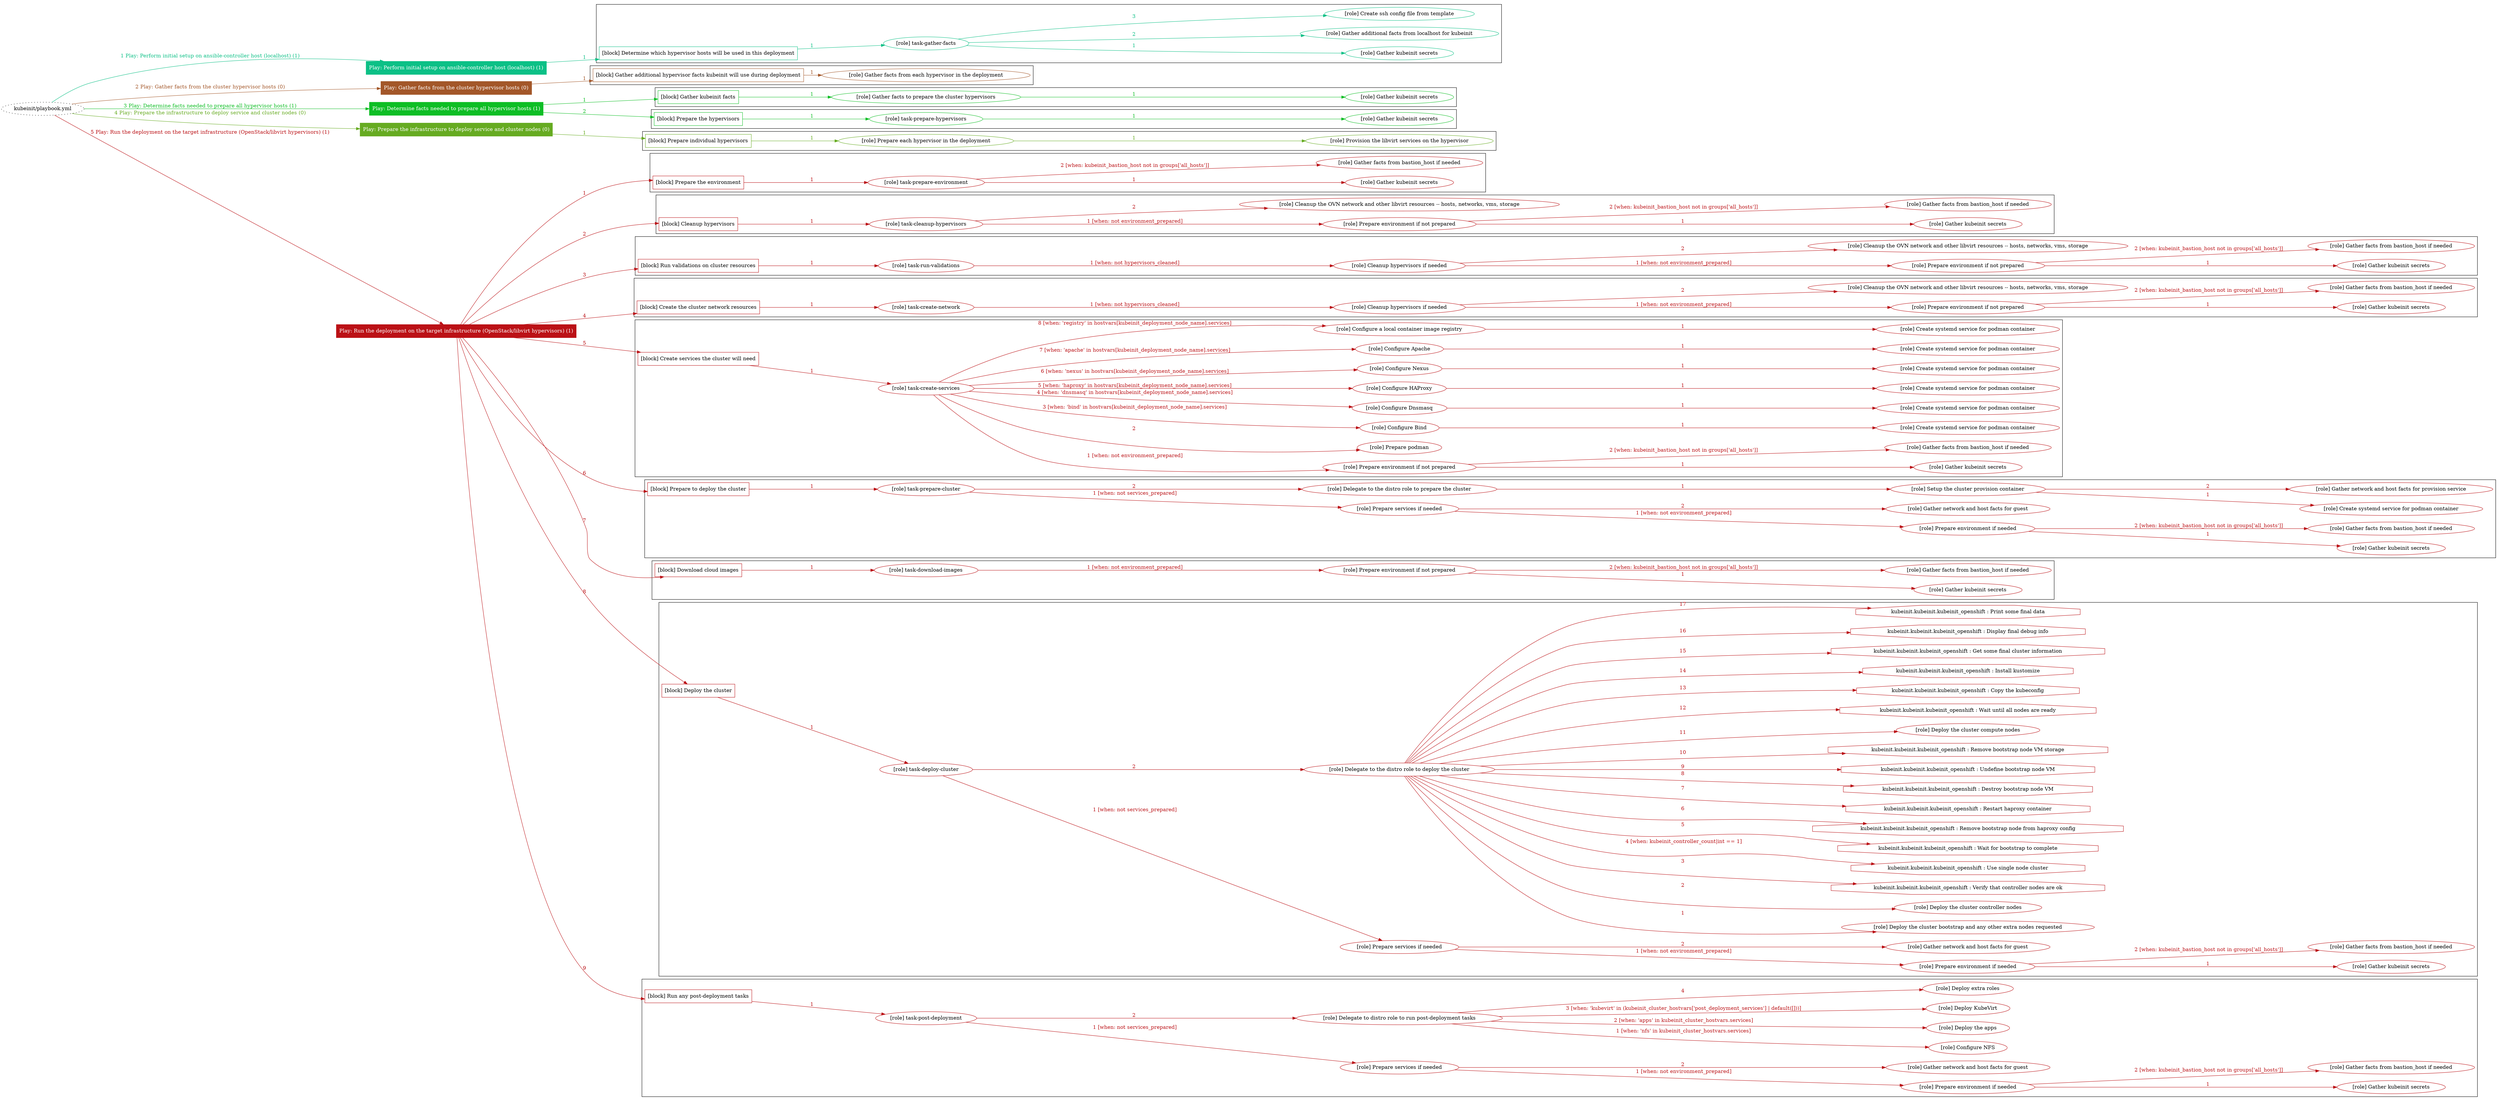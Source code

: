 digraph {
	graph [concentrate=true ordering=in rankdir=LR ratio=fill]
	edge [esep=5 sep=10]
	"kubeinit/playbook.yml" [URL="/home/runner/work/kubeinit/kubeinit/kubeinit/playbook.yml" id=playbook_8e7ce881 style=dotted]
	"kubeinit/playbook.yml" -> play_097599a8 [label="1 Play: Perform initial setup on ansible-controller host (localhost) (1)" color="#0cc086" fontcolor="#0cc086" id=edge_play_097599a8 labeltooltip="1 Play: Perform initial setup on ansible-controller host (localhost) (1)" tooltip="1 Play: Perform initial setup on ansible-controller host (localhost) (1)"]
	subgraph "Play: Perform initial setup on ansible-controller host (localhost) (1)" {
		play_097599a8 [label="Play: Perform initial setup on ansible-controller host (localhost) (1)" URL="/home/runner/work/kubeinit/kubeinit/kubeinit/playbook.yml" color="#0cc086" fontcolor="#ffffff" id=play_097599a8 shape=box style=filled tooltip=localhost]
		play_097599a8 -> block_9a83f52f [label=1 color="#0cc086" fontcolor="#0cc086" id=edge_block_9a83f52f labeltooltip=1 tooltip=1]
		subgraph cluster_block_9a83f52f {
			block_9a83f52f [label="[block] Determine which hypervisor hosts will be used in this deployment" URL="/home/runner/work/kubeinit/kubeinit/kubeinit/playbook.yml" color="#0cc086" id=block_9a83f52f labeltooltip="Determine which hypervisor hosts will be used in this deployment" shape=box tooltip="Determine which hypervisor hosts will be used in this deployment"]
			block_9a83f52f -> role_4786baef [label="1 " color="#0cc086" fontcolor="#0cc086" id=edge_role_4786baef labeltooltip="1 " tooltip="1 "]
			subgraph "task-gather-facts" {
				role_4786baef [label="[role] task-gather-facts" URL="/home/runner/work/kubeinit/kubeinit/kubeinit/playbook.yml" color="#0cc086" id=role_4786baef tooltip="task-gather-facts"]
				role_4786baef -> role_033a6b67 [label="1 " color="#0cc086" fontcolor="#0cc086" id=edge_role_033a6b67 labeltooltip="1 " tooltip="1 "]
				subgraph "Gather kubeinit secrets" {
					role_033a6b67 [label="[role] Gather kubeinit secrets" URL="/home/runner/.ansible/collections/ansible_collections/kubeinit/kubeinit/roles/kubeinit_prepare/tasks/build_hypervisors_group.yml" color="#0cc086" id=role_033a6b67 tooltip="Gather kubeinit secrets"]
				}
				role_4786baef -> role_03accb1d [label="2 " color="#0cc086" fontcolor="#0cc086" id=edge_role_03accb1d labeltooltip="2 " tooltip="2 "]
				subgraph "Gather additional facts from localhost for kubeinit" {
					role_03accb1d [label="[role] Gather additional facts from localhost for kubeinit" URL="/home/runner/.ansible/collections/ansible_collections/kubeinit/kubeinit/roles/kubeinit_prepare/tasks/build_hypervisors_group.yml" color="#0cc086" id=role_03accb1d tooltip="Gather additional facts from localhost for kubeinit"]
				}
				role_4786baef -> role_f9efbec4 [label="3 " color="#0cc086" fontcolor="#0cc086" id=edge_role_f9efbec4 labeltooltip="3 " tooltip="3 "]
				subgraph "Create ssh config file from template" {
					role_f9efbec4 [label="[role] Create ssh config file from template" URL="/home/runner/.ansible/collections/ansible_collections/kubeinit/kubeinit/roles/kubeinit_prepare/tasks/build_hypervisors_group.yml" color="#0cc086" id=role_f9efbec4 tooltip="Create ssh config file from template"]
				}
			}
		}
	}
	"kubeinit/playbook.yml" -> play_3df16454 [label="2 Play: Gather facts from the cluster hypervisor hosts (0)" color="#a35729" fontcolor="#a35729" id=edge_play_3df16454 labeltooltip="2 Play: Gather facts from the cluster hypervisor hosts (0)" tooltip="2 Play: Gather facts from the cluster hypervisor hosts (0)"]
	subgraph "Play: Gather facts from the cluster hypervisor hosts (0)" {
		play_3df16454 [label="Play: Gather facts from the cluster hypervisor hosts (0)" URL="/home/runner/work/kubeinit/kubeinit/kubeinit/playbook.yml" color="#a35729" fontcolor="#ffffff" id=play_3df16454 shape=box style=filled tooltip="Play: Gather facts from the cluster hypervisor hosts (0)"]
		play_3df16454 -> block_8a1e8e9e [label=1 color="#a35729" fontcolor="#a35729" id=edge_block_8a1e8e9e labeltooltip=1 tooltip=1]
		subgraph cluster_block_8a1e8e9e {
			block_8a1e8e9e [label="[block] Gather additional hypervisor facts kubeinit will use during deployment" URL="/home/runner/work/kubeinit/kubeinit/kubeinit/playbook.yml" color="#a35729" id=block_8a1e8e9e labeltooltip="Gather additional hypervisor facts kubeinit will use during deployment" shape=box tooltip="Gather additional hypervisor facts kubeinit will use during deployment"]
			block_8a1e8e9e -> role_8a270503 [label="1 " color="#a35729" fontcolor="#a35729" id=edge_role_8a270503 labeltooltip="1 " tooltip="1 "]
			subgraph "Gather facts from each hypervisor in the deployment" {
				role_8a270503 [label="[role] Gather facts from each hypervisor in the deployment" URL="/home/runner/work/kubeinit/kubeinit/kubeinit/playbook.yml" color="#a35729" id=role_8a270503 tooltip="Gather facts from each hypervisor in the deployment"]
			}
		}
	}
	"kubeinit/playbook.yml" -> play_eaaa991e [label="3 Play: Determine facts needed to prepare all hypervisor hosts (1)" color="#0ebe25" fontcolor="#0ebe25" id=edge_play_eaaa991e labeltooltip="3 Play: Determine facts needed to prepare all hypervisor hosts (1)" tooltip="3 Play: Determine facts needed to prepare all hypervisor hosts (1)"]
	subgraph "Play: Determine facts needed to prepare all hypervisor hosts (1)" {
		play_eaaa991e [label="Play: Determine facts needed to prepare all hypervisor hosts (1)" URL="/home/runner/work/kubeinit/kubeinit/kubeinit/playbook.yml" color="#0ebe25" fontcolor="#ffffff" id=play_eaaa991e shape=box style=filled tooltip=localhost]
		play_eaaa991e -> block_a6808ee1 [label=1 color="#0ebe25" fontcolor="#0ebe25" id=edge_block_a6808ee1 labeltooltip=1 tooltip=1]
		subgraph cluster_block_a6808ee1 {
			block_a6808ee1 [label="[block] Gather kubeinit facts" URL="/home/runner/work/kubeinit/kubeinit/kubeinit/playbook.yml" color="#0ebe25" id=block_a6808ee1 labeltooltip="Gather kubeinit facts" shape=box tooltip="Gather kubeinit facts"]
			block_a6808ee1 -> role_43ee6879 [label="1 " color="#0ebe25" fontcolor="#0ebe25" id=edge_role_43ee6879 labeltooltip="1 " tooltip="1 "]
			subgraph "Gather facts to prepare the cluster hypervisors" {
				role_43ee6879 [label="[role] Gather facts to prepare the cluster hypervisors" URL="/home/runner/work/kubeinit/kubeinit/kubeinit/playbook.yml" color="#0ebe25" id=role_43ee6879 tooltip="Gather facts to prepare the cluster hypervisors"]
				role_43ee6879 -> role_002dd25b [label="1 " color="#0ebe25" fontcolor="#0ebe25" id=edge_role_002dd25b labeltooltip="1 " tooltip="1 "]
				subgraph "Gather kubeinit secrets" {
					role_002dd25b [label="[role] Gather kubeinit secrets" URL="/home/runner/.ansible/collections/ansible_collections/kubeinit/kubeinit/roles/kubeinit_prepare/tasks/gather_kubeinit_facts.yml" color="#0ebe25" id=role_002dd25b tooltip="Gather kubeinit secrets"]
				}
			}
		}
		play_eaaa991e -> block_e0bfdcf7 [label=2 color="#0ebe25" fontcolor="#0ebe25" id=edge_block_e0bfdcf7 labeltooltip=2 tooltip=2]
		subgraph cluster_block_e0bfdcf7 {
			block_e0bfdcf7 [label="[block] Prepare the hypervisors" URL="/home/runner/work/kubeinit/kubeinit/kubeinit/playbook.yml" color="#0ebe25" id=block_e0bfdcf7 labeltooltip="Prepare the hypervisors" shape=box tooltip="Prepare the hypervisors"]
			block_e0bfdcf7 -> role_cd25e5dd [label="1 " color="#0ebe25" fontcolor="#0ebe25" id=edge_role_cd25e5dd labeltooltip="1 " tooltip="1 "]
			subgraph "task-prepare-hypervisors" {
				role_cd25e5dd [label="[role] task-prepare-hypervisors" URL="/home/runner/work/kubeinit/kubeinit/kubeinit/playbook.yml" color="#0ebe25" id=role_cd25e5dd tooltip="task-prepare-hypervisors"]
				role_cd25e5dd -> role_a7811c5d [label="1 " color="#0ebe25" fontcolor="#0ebe25" id=edge_role_a7811c5d labeltooltip="1 " tooltip="1 "]
				subgraph "Gather kubeinit secrets" {
					role_a7811c5d [label="[role] Gather kubeinit secrets" URL="/home/runner/.ansible/collections/ansible_collections/kubeinit/kubeinit/roles/kubeinit_prepare/tasks/gather_kubeinit_facts.yml" color="#0ebe25" id=role_a7811c5d tooltip="Gather kubeinit secrets"]
				}
			}
		}
	}
	"kubeinit/playbook.yml" -> play_3ec6019d [label="4 Play: Prepare the infrastructure to deploy service and cluster nodes (0)" color="#66ab21" fontcolor="#66ab21" id=edge_play_3ec6019d labeltooltip="4 Play: Prepare the infrastructure to deploy service and cluster nodes (0)" tooltip="4 Play: Prepare the infrastructure to deploy service and cluster nodes (0)"]
	subgraph "Play: Prepare the infrastructure to deploy service and cluster nodes (0)" {
		play_3ec6019d [label="Play: Prepare the infrastructure to deploy service and cluster nodes (0)" URL="/home/runner/work/kubeinit/kubeinit/kubeinit/playbook.yml" color="#66ab21" fontcolor="#ffffff" id=play_3ec6019d shape=box style=filled tooltip="Play: Prepare the infrastructure to deploy service and cluster nodes (0)"]
		play_3ec6019d -> block_a61fd8a9 [label=1 color="#66ab21" fontcolor="#66ab21" id=edge_block_a61fd8a9 labeltooltip=1 tooltip=1]
		subgraph cluster_block_a61fd8a9 {
			block_a61fd8a9 [label="[block] Prepare individual hypervisors" URL="/home/runner/work/kubeinit/kubeinit/kubeinit/playbook.yml" color="#66ab21" id=block_a61fd8a9 labeltooltip="Prepare individual hypervisors" shape=box tooltip="Prepare individual hypervisors"]
			block_a61fd8a9 -> role_49249c2d [label="1 " color="#66ab21" fontcolor="#66ab21" id=edge_role_49249c2d labeltooltip="1 " tooltip="1 "]
			subgraph "Prepare each hypervisor in the deployment" {
				role_49249c2d [label="[role] Prepare each hypervisor in the deployment" URL="/home/runner/work/kubeinit/kubeinit/kubeinit/playbook.yml" color="#66ab21" id=role_49249c2d tooltip="Prepare each hypervisor in the deployment"]
				role_49249c2d -> role_0543c42a [label="1 " color="#66ab21" fontcolor="#66ab21" id=edge_role_0543c42a labeltooltip="1 " tooltip="1 "]
				subgraph "Provision the libvirt services on the hypervisor" {
					role_0543c42a [label="[role] Provision the libvirt services on the hypervisor" URL="/home/runner/.ansible/collections/ansible_collections/kubeinit/kubeinit/roles/kubeinit_prepare/tasks/prepare_hypervisor.yml" color="#66ab21" id=role_0543c42a tooltip="Provision the libvirt services on the hypervisor"]
				}
			}
		}
	}
	"kubeinit/playbook.yml" -> play_d354e94e [label="5 Play: Run the deployment on the target infrastructure (OpenStack/libvirt hypervisors) (1)" color="#bb1116" fontcolor="#bb1116" id=edge_play_d354e94e labeltooltip="5 Play: Run the deployment on the target infrastructure (OpenStack/libvirt hypervisors) (1)" tooltip="5 Play: Run the deployment on the target infrastructure (OpenStack/libvirt hypervisors) (1)"]
	subgraph "Play: Run the deployment on the target infrastructure (OpenStack/libvirt hypervisors) (1)" {
		play_d354e94e [label="Play: Run the deployment on the target infrastructure (OpenStack/libvirt hypervisors) (1)" URL="/home/runner/work/kubeinit/kubeinit/kubeinit/playbook.yml" color="#bb1116" fontcolor="#ffffff" id=play_d354e94e shape=box style=filled tooltip=localhost]
		play_d354e94e -> block_ad359555 [label=1 color="#bb1116" fontcolor="#bb1116" id=edge_block_ad359555 labeltooltip=1 tooltip=1]
		subgraph cluster_block_ad359555 {
			block_ad359555 [label="[block] Prepare the environment" URL="/home/runner/work/kubeinit/kubeinit/kubeinit/playbook.yml" color="#bb1116" id=block_ad359555 labeltooltip="Prepare the environment" shape=box tooltip="Prepare the environment"]
			block_ad359555 -> role_489fac1b [label="1 " color="#bb1116" fontcolor="#bb1116" id=edge_role_489fac1b labeltooltip="1 " tooltip="1 "]
			subgraph "task-prepare-environment" {
				role_489fac1b [label="[role] task-prepare-environment" URL="/home/runner/work/kubeinit/kubeinit/kubeinit/playbook.yml" color="#bb1116" id=role_489fac1b tooltip="task-prepare-environment"]
				role_489fac1b -> role_102e2d52 [label="1 " color="#bb1116" fontcolor="#bb1116" id=edge_role_102e2d52 labeltooltip="1 " tooltip="1 "]
				subgraph "Gather kubeinit secrets" {
					role_102e2d52 [label="[role] Gather kubeinit secrets" URL="/home/runner/.ansible/collections/ansible_collections/kubeinit/kubeinit/roles/kubeinit_prepare/tasks/gather_kubeinit_facts.yml" color="#bb1116" id=role_102e2d52 tooltip="Gather kubeinit secrets"]
				}
				role_489fac1b -> role_f4a0bbf0 [label="2 [when: kubeinit_bastion_host not in groups['all_hosts']]" color="#bb1116" fontcolor="#bb1116" id=edge_role_f4a0bbf0 labeltooltip="2 [when: kubeinit_bastion_host not in groups['all_hosts']]" tooltip="2 [when: kubeinit_bastion_host not in groups['all_hosts']]"]
				subgraph "Gather facts from bastion_host if needed" {
					role_f4a0bbf0 [label="[role] Gather facts from bastion_host if needed" URL="/home/runner/.ansible/collections/ansible_collections/kubeinit/kubeinit/roles/kubeinit_prepare/tasks/main.yml" color="#bb1116" id=role_f4a0bbf0 tooltip="Gather facts from bastion_host if needed"]
				}
			}
		}
		play_d354e94e -> block_90dec570 [label=2 color="#bb1116" fontcolor="#bb1116" id=edge_block_90dec570 labeltooltip=2 tooltip=2]
		subgraph cluster_block_90dec570 {
			block_90dec570 [label="[block] Cleanup hypervisors" URL="/home/runner/work/kubeinit/kubeinit/kubeinit/playbook.yml" color="#bb1116" id=block_90dec570 labeltooltip="Cleanup hypervisors" shape=box tooltip="Cleanup hypervisors"]
			block_90dec570 -> role_127ef10e [label="1 " color="#bb1116" fontcolor="#bb1116" id=edge_role_127ef10e labeltooltip="1 " tooltip="1 "]
			subgraph "task-cleanup-hypervisors" {
				role_127ef10e [label="[role] task-cleanup-hypervisors" URL="/home/runner/work/kubeinit/kubeinit/kubeinit/playbook.yml" color="#bb1116" id=role_127ef10e tooltip="task-cleanup-hypervisors"]
				role_127ef10e -> role_df62842e [label="1 [when: not environment_prepared]" color="#bb1116" fontcolor="#bb1116" id=edge_role_df62842e labeltooltip="1 [when: not environment_prepared]" tooltip="1 [when: not environment_prepared]"]
				subgraph "Prepare environment if not prepared" {
					role_df62842e [label="[role] Prepare environment if not prepared" URL="/home/runner/.ansible/collections/ansible_collections/kubeinit/kubeinit/roles/kubeinit_libvirt/tasks/cleanup_hypervisors.yml" color="#bb1116" id=role_df62842e tooltip="Prepare environment if not prepared"]
					role_df62842e -> role_23af3aaa [label="1 " color="#bb1116" fontcolor="#bb1116" id=edge_role_23af3aaa labeltooltip="1 " tooltip="1 "]
					subgraph "Gather kubeinit secrets" {
						role_23af3aaa [label="[role] Gather kubeinit secrets" URL="/home/runner/.ansible/collections/ansible_collections/kubeinit/kubeinit/roles/kubeinit_prepare/tasks/gather_kubeinit_facts.yml" color="#bb1116" id=role_23af3aaa tooltip="Gather kubeinit secrets"]
					}
					role_df62842e -> role_8ce8bcdd [label="2 [when: kubeinit_bastion_host not in groups['all_hosts']]" color="#bb1116" fontcolor="#bb1116" id=edge_role_8ce8bcdd labeltooltip="2 [when: kubeinit_bastion_host not in groups['all_hosts']]" tooltip="2 [when: kubeinit_bastion_host not in groups['all_hosts']]"]
					subgraph "Gather facts from bastion_host if needed" {
						role_8ce8bcdd [label="[role] Gather facts from bastion_host if needed" URL="/home/runner/.ansible/collections/ansible_collections/kubeinit/kubeinit/roles/kubeinit_prepare/tasks/main.yml" color="#bb1116" id=role_8ce8bcdd tooltip="Gather facts from bastion_host if needed"]
					}
				}
				role_127ef10e -> role_8ad14d31 [label="2 " color="#bb1116" fontcolor="#bb1116" id=edge_role_8ad14d31 labeltooltip="2 " tooltip="2 "]
				subgraph "Cleanup the OVN network and other libvirt resources -- hosts, networks, vms, storage" {
					role_8ad14d31 [label="[role] Cleanup the OVN network and other libvirt resources -- hosts, networks, vms, storage" URL="/home/runner/.ansible/collections/ansible_collections/kubeinit/kubeinit/roles/kubeinit_libvirt/tasks/cleanup_hypervisors.yml" color="#bb1116" id=role_8ad14d31 tooltip="Cleanup the OVN network and other libvirt resources -- hosts, networks, vms, storage"]
				}
			}
		}
		play_d354e94e -> block_970de94d [label=3 color="#bb1116" fontcolor="#bb1116" id=edge_block_970de94d labeltooltip=3 tooltip=3]
		subgraph cluster_block_970de94d {
			block_970de94d [label="[block] Run validations on cluster resources" URL="/home/runner/work/kubeinit/kubeinit/kubeinit/playbook.yml" color="#bb1116" id=block_970de94d labeltooltip="Run validations on cluster resources" shape=box tooltip="Run validations on cluster resources"]
			block_970de94d -> role_a32611cc [label="1 " color="#bb1116" fontcolor="#bb1116" id=edge_role_a32611cc labeltooltip="1 " tooltip="1 "]
			subgraph "task-run-validations" {
				role_a32611cc [label="[role] task-run-validations" URL="/home/runner/work/kubeinit/kubeinit/kubeinit/playbook.yml" color="#bb1116" id=role_a32611cc tooltip="task-run-validations"]
				role_a32611cc -> role_9ee16f77 [label="1 [when: not hypervisors_cleaned]" color="#bb1116" fontcolor="#bb1116" id=edge_role_9ee16f77 labeltooltip="1 [when: not hypervisors_cleaned]" tooltip="1 [when: not hypervisors_cleaned]"]
				subgraph "Cleanup hypervisors if needed" {
					role_9ee16f77 [label="[role] Cleanup hypervisors if needed" URL="/home/runner/.ansible/collections/ansible_collections/kubeinit/kubeinit/roles/kubeinit_validations/tasks/main.yml" color="#bb1116" id=role_9ee16f77 tooltip="Cleanup hypervisors if needed"]
					role_9ee16f77 -> role_af8faae3 [label="1 [when: not environment_prepared]" color="#bb1116" fontcolor="#bb1116" id=edge_role_af8faae3 labeltooltip="1 [when: not environment_prepared]" tooltip="1 [when: not environment_prepared]"]
					subgraph "Prepare environment if not prepared" {
						role_af8faae3 [label="[role] Prepare environment if not prepared" URL="/home/runner/.ansible/collections/ansible_collections/kubeinit/kubeinit/roles/kubeinit_libvirt/tasks/cleanup_hypervisors.yml" color="#bb1116" id=role_af8faae3 tooltip="Prepare environment if not prepared"]
						role_af8faae3 -> role_71c4da1d [label="1 " color="#bb1116" fontcolor="#bb1116" id=edge_role_71c4da1d labeltooltip="1 " tooltip="1 "]
						subgraph "Gather kubeinit secrets" {
							role_71c4da1d [label="[role] Gather kubeinit secrets" URL="/home/runner/.ansible/collections/ansible_collections/kubeinit/kubeinit/roles/kubeinit_prepare/tasks/gather_kubeinit_facts.yml" color="#bb1116" id=role_71c4da1d tooltip="Gather kubeinit secrets"]
						}
						role_af8faae3 -> role_2e5de96f [label="2 [when: kubeinit_bastion_host not in groups['all_hosts']]" color="#bb1116" fontcolor="#bb1116" id=edge_role_2e5de96f labeltooltip="2 [when: kubeinit_bastion_host not in groups['all_hosts']]" tooltip="2 [when: kubeinit_bastion_host not in groups['all_hosts']]"]
						subgraph "Gather facts from bastion_host if needed" {
							role_2e5de96f [label="[role] Gather facts from bastion_host if needed" URL="/home/runner/.ansible/collections/ansible_collections/kubeinit/kubeinit/roles/kubeinit_prepare/tasks/main.yml" color="#bb1116" id=role_2e5de96f tooltip="Gather facts from bastion_host if needed"]
						}
					}
					role_9ee16f77 -> role_ae5083ba [label="2 " color="#bb1116" fontcolor="#bb1116" id=edge_role_ae5083ba labeltooltip="2 " tooltip="2 "]
					subgraph "Cleanup the OVN network and other libvirt resources -- hosts, networks, vms, storage" {
						role_ae5083ba [label="[role] Cleanup the OVN network and other libvirt resources -- hosts, networks, vms, storage" URL="/home/runner/.ansible/collections/ansible_collections/kubeinit/kubeinit/roles/kubeinit_libvirt/tasks/cleanup_hypervisors.yml" color="#bb1116" id=role_ae5083ba tooltip="Cleanup the OVN network and other libvirt resources -- hosts, networks, vms, storage"]
					}
				}
			}
		}
		play_d354e94e -> block_a6a8b61e [label=4 color="#bb1116" fontcolor="#bb1116" id=edge_block_a6a8b61e labeltooltip=4 tooltip=4]
		subgraph cluster_block_a6a8b61e {
			block_a6a8b61e [label="[block] Create the cluster network resources" URL="/home/runner/work/kubeinit/kubeinit/kubeinit/playbook.yml" color="#bb1116" id=block_a6a8b61e labeltooltip="Create the cluster network resources" shape=box tooltip="Create the cluster network resources"]
			block_a6a8b61e -> role_21fe8898 [label="1 " color="#bb1116" fontcolor="#bb1116" id=edge_role_21fe8898 labeltooltip="1 " tooltip="1 "]
			subgraph "task-create-network" {
				role_21fe8898 [label="[role] task-create-network" URL="/home/runner/work/kubeinit/kubeinit/kubeinit/playbook.yml" color="#bb1116" id=role_21fe8898 tooltip="task-create-network"]
				role_21fe8898 -> role_d304baa9 [label="1 [when: not hypervisors_cleaned]" color="#bb1116" fontcolor="#bb1116" id=edge_role_d304baa9 labeltooltip="1 [when: not hypervisors_cleaned]" tooltip="1 [when: not hypervisors_cleaned]"]
				subgraph "Cleanup hypervisors if needed" {
					role_d304baa9 [label="[role] Cleanup hypervisors if needed" URL="/home/runner/.ansible/collections/ansible_collections/kubeinit/kubeinit/roles/kubeinit_libvirt/tasks/create_network.yml" color="#bb1116" id=role_d304baa9 tooltip="Cleanup hypervisors if needed"]
					role_d304baa9 -> role_2eb0e5e2 [label="1 [when: not environment_prepared]" color="#bb1116" fontcolor="#bb1116" id=edge_role_2eb0e5e2 labeltooltip="1 [when: not environment_prepared]" tooltip="1 [when: not environment_prepared]"]
					subgraph "Prepare environment if not prepared" {
						role_2eb0e5e2 [label="[role] Prepare environment if not prepared" URL="/home/runner/.ansible/collections/ansible_collections/kubeinit/kubeinit/roles/kubeinit_libvirt/tasks/cleanup_hypervisors.yml" color="#bb1116" id=role_2eb0e5e2 tooltip="Prepare environment if not prepared"]
						role_2eb0e5e2 -> role_ae025d44 [label="1 " color="#bb1116" fontcolor="#bb1116" id=edge_role_ae025d44 labeltooltip="1 " tooltip="1 "]
						subgraph "Gather kubeinit secrets" {
							role_ae025d44 [label="[role] Gather kubeinit secrets" URL="/home/runner/.ansible/collections/ansible_collections/kubeinit/kubeinit/roles/kubeinit_prepare/tasks/gather_kubeinit_facts.yml" color="#bb1116" id=role_ae025d44 tooltip="Gather kubeinit secrets"]
						}
						role_2eb0e5e2 -> role_d67a1c81 [label="2 [when: kubeinit_bastion_host not in groups['all_hosts']]" color="#bb1116" fontcolor="#bb1116" id=edge_role_d67a1c81 labeltooltip="2 [when: kubeinit_bastion_host not in groups['all_hosts']]" tooltip="2 [when: kubeinit_bastion_host not in groups['all_hosts']]"]
						subgraph "Gather facts from bastion_host if needed" {
							role_d67a1c81 [label="[role] Gather facts from bastion_host if needed" URL="/home/runner/.ansible/collections/ansible_collections/kubeinit/kubeinit/roles/kubeinit_prepare/tasks/main.yml" color="#bb1116" id=role_d67a1c81 tooltip="Gather facts from bastion_host if needed"]
						}
					}
					role_d304baa9 -> role_94058c0c [label="2 " color="#bb1116" fontcolor="#bb1116" id=edge_role_94058c0c labeltooltip="2 " tooltip="2 "]
					subgraph "Cleanup the OVN network and other libvirt resources -- hosts, networks, vms, storage" {
						role_94058c0c [label="[role] Cleanup the OVN network and other libvirt resources -- hosts, networks, vms, storage" URL="/home/runner/.ansible/collections/ansible_collections/kubeinit/kubeinit/roles/kubeinit_libvirt/tasks/cleanup_hypervisors.yml" color="#bb1116" id=role_94058c0c tooltip="Cleanup the OVN network and other libvirt resources -- hosts, networks, vms, storage"]
					}
				}
			}
		}
		play_d354e94e -> block_c06639bb [label=5 color="#bb1116" fontcolor="#bb1116" id=edge_block_c06639bb labeltooltip=5 tooltip=5]
		subgraph cluster_block_c06639bb {
			block_c06639bb [label="[block] Create services the cluster will need" URL="/home/runner/work/kubeinit/kubeinit/kubeinit/playbook.yml" color="#bb1116" id=block_c06639bb labeltooltip="Create services the cluster will need" shape=box tooltip="Create services the cluster will need"]
			block_c06639bb -> role_cdf61a4e [label="1 " color="#bb1116" fontcolor="#bb1116" id=edge_role_cdf61a4e labeltooltip="1 " tooltip="1 "]
			subgraph "task-create-services" {
				role_cdf61a4e [label="[role] task-create-services" URL="/home/runner/work/kubeinit/kubeinit/kubeinit/playbook.yml" color="#bb1116" id=role_cdf61a4e tooltip="task-create-services"]
				role_cdf61a4e -> role_de51d1aa [label="1 [when: not environment_prepared]" color="#bb1116" fontcolor="#bb1116" id=edge_role_de51d1aa labeltooltip="1 [when: not environment_prepared]" tooltip="1 [when: not environment_prepared]"]
				subgraph "Prepare environment if not prepared" {
					role_de51d1aa [label="[role] Prepare environment if not prepared" URL="/home/runner/.ansible/collections/ansible_collections/kubeinit/kubeinit/roles/kubeinit_services/tasks/main.yml" color="#bb1116" id=role_de51d1aa tooltip="Prepare environment if not prepared"]
					role_de51d1aa -> role_61e7d12d [label="1 " color="#bb1116" fontcolor="#bb1116" id=edge_role_61e7d12d labeltooltip="1 " tooltip="1 "]
					subgraph "Gather kubeinit secrets" {
						role_61e7d12d [label="[role] Gather kubeinit secrets" URL="/home/runner/.ansible/collections/ansible_collections/kubeinit/kubeinit/roles/kubeinit_prepare/tasks/gather_kubeinit_facts.yml" color="#bb1116" id=role_61e7d12d tooltip="Gather kubeinit secrets"]
					}
					role_de51d1aa -> role_6108d631 [label="2 [when: kubeinit_bastion_host not in groups['all_hosts']]" color="#bb1116" fontcolor="#bb1116" id=edge_role_6108d631 labeltooltip="2 [when: kubeinit_bastion_host not in groups['all_hosts']]" tooltip="2 [when: kubeinit_bastion_host not in groups['all_hosts']]"]
					subgraph "Gather facts from bastion_host if needed" {
						role_6108d631 [label="[role] Gather facts from bastion_host if needed" URL="/home/runner/.ansible/collections/ansible_collections/kubeinit/kubeinit/roles/kubeinit_prepare/tasks/main.yml" color="#bb1116" id=role_6108d631 tooltip="Gather facts from bastion_host if needed"]
					}
				}
				role_cdf61a4e -> role_3c9e6176 [label="2 " color="#bb1116" fontcolor="#bb1116" id=edge_role_3c9e6176 labeltooltip="2 " tooltip="2 "]
				subgraph "Prepare podman" {
					role_3c9e6176 [label="[role] Prepare podman" URL="/home/runner/.ansible/collections/ansible_collections/kubeinit/kubeinit/roles/kubeinit_services/tasks/00_create_service_pod.yml" color="#bb1116" id=role_3c9e6176 tooltip="Prepare podman"]
				}
				role_cdf61a4e -> role_f32ba03c [label="3 [when: 'bind' in hostvars[kubeinit_deployment_node_name].services]" color="#bb1116" fontcolor="#bb1116" id=edge_role_f32ba03c labeltooltip="3 [when: 'bind' in hostvars[kubeinit_deployment_node_name].services]" tooltip="3 [when: 'bind' in hostvars[kubeinit_deployment_node_name].services]"]
				subgraph "Configure Bind" {
					role_f32ba03c [label="[role] Configure Bind" URL="/home/runner/.ansible/collections/ansible_collections/kubeinit/kubeinit/roles/kubeinit_services/tasks/start_services_containers.yml" color="#bb1116" id=role_f32ba03c tooltip="Configure Bind"]
					role_f32ba03c -> role_7d5e82ff [label="1 " color="#bb1116" fontcolor="#bb1116" id=edge_role_7d5e82ff labeltooltip="1 " tooltip="1 "]
					subgraph "Create systemd service for podman container" {
						role_7d5e82ff [label="[role] Create systemd service for podman container" URL="/home/runner/.ansible/collections/ansible_collections/kubeinit/kubeinit/roles/kubeinit_bind/tasks/main.yml" color="#bb1116" id=role_7d5e82ff tooltip="Create systemd service for podman container"]
					}
				}
				role_cdf61a4e -> role_1fd389be [label="4 [when: 'dnsmasq' in hostvars[kubeinit_deployment_node_name].services]" color="#bb1116" fontcolor="#bb1116" id=edge_role_1fd389be labeltooltip="4 [when: 'dnsmasq' in hostvars[kubeinit_deployment_node_name].services]" tooltip="4 [when: 'dnsmasq' in hostvars[kubeinit_deployment_node_name].services]"]
				subgraph "Configure Dnsmasq" {
					role_1fd389be [label="[role] Configure Dnsmasq" URL="/home/runner/.ansible/collections/ansible_collections/kubeinit/kubeinit/roles/kubeinit_services/tasks/start_services_containers.yml" color="#bb1116" id=role_1fd389be tooltip="Configure Dnsmasq"]
					role_1fd389be -> role_69193672 [label="1 " color="#bb1116" fontcolor="#bb1116" id=edge_role_69193672 labeltooltip="1 " tooltip="1 "]
					subgraph "Create systemd service for podman container" {
						role_69193672 [label="[role] Create systemd service for podman container" URL="/home/runner/.ansible/collections/ansible_collections/kubeinit/kubeinit/roles/kubeinit_dnsmasq/tasks/main.yml" color="#bb1116" id=role_69193672 tooltip="Create systemd service for podman container"]
					}
				}
				role_cdf61a4e -> role_455d0c7a [label="5 [when: 'haproxy' in hostvars[kubeinit_deployment_node_name].services]" color="#bb1116" fontcolor="#bb1116" id=edge_role_455d0c7a labeltooltip="5 [when: 'haproxy' in hostvars[kubeinit_deployment_node_name].services]" tooltip="5 [when: 'haproxy' in hostvars[kubeinit_deployment_node_name].services]"]
				subgraph "Configure HAProxy" {
					role_455d0c7a [label="[role] Configure HAProxy" URL="/home/runner/.ansible/collections/ansible_collections/kubeinit/kubeinit/roles/kubeinit_services/tasks/start_services_containers.yml" color="#bb1116" id=role_455d0c7a tooltip="Configure HAProxy"]
					role_455d0c7a -> role_b885392e [label="1 " color="#bb1116" fontcolor="#bb1116" id=edge_role_b885392e labeltooltip="1 " tooltip="1 "]
					subgraph "Create systemd service for podman container" {
						role_b885392e [label="[role] Create systemd service for podman container" URL="/home/runner/.ansible/collections/ansible_collections/kubeinit/kubeinit/roles/kubeinit_haproxy/tasks/main.yml" color="#bb1116" id=role_b885392e tooltip="Create systemd service for podman container"]
					}
				}
				role_cdf61a4e -> role_5eda02a2 [label="6 [when: 'nexus' in hostvars[kubeinit_deployment_node_name].services]" color="#bb1116" fontcolor="#bb1116" id=edge_role_5eda02a2 labeltooltip="6 [when: 'nexus' in hostvars[kubeinit_deployment_node_name].services]" tooltip="6 [when: 'nexus' in hostvars[kubeinit_deployment_node_name].services]"]
				subgraph "Configure Nexus" {
					role_5eda02a2 [label="[role] Configure Nexus" URL="/home/runner/.ansible/collections/ansible_collections/kubeinit/kubeinit/roles/kubeinit_services/tasks/start_services_containers.yml" color="#bb1116" id=role_5eda02a2 tooltip="Configure Nexus"]
					role_5eda02a2 -> role_d598223a [label="1 " color="#bb1116" fontcolor="#bb1116" id=edge_role_d598223a labeltooltip="1 " tooltip="1 "]
					subgraph "Create systemd service for podman container" {
						role_d598223a [label="[role] Create systemd service for podman container" URL="/home/runner/.ansible/collections/ansible_collections/kubeinit/kubeinit/roles/kubeinit_nexus/tasks/main.yml" color="#bb1116" id=role_d598223a tooltip="Create systemd service for podman container"]
					}
				}
				role_cdf61a4e -> role_14101278 [label="7 [when: 'apache' in hostvars[kubeinit_deployment_node_name].services]" color="#bb1116" fontcolor="#bb1116" id=edge_role_14101278 labeltooltip="7 [when: 'apache' in hostvars[kubeinit_deployment_node_name].services]" tooltip="7 [when: 'apache' in hostvars[kubeinit_deployment_node_name].services]"]
				subgraph "Configure Apache" {
					role_14101278 [label="[role] Configure Apache" URL="/home/runner/.ansible/collections/ansible_collections/kubeinit/kubeinit/roles/kubeinit_services/tasks/start_services_containers.yml" color="#bb1116" id=role_14101278 tooltip="Configure Apache"]
					role_14101278 -> role_69b82929 [label="1 " color="#bb1116" fontcolor="#bb1116" id=edge_role_69b82929 labeltooltip="1 " tooltip="1 "]
					subgraph "Create systemd service for podman container" {
						role_69b82929 [label="[role] Create systemd service for podman container" URL="/home/runner/.ansible/collections/ansible_collections/kubeinit/kubeinit/roles/kubeinit_apache/tasks/main.yml" color="#bb1116" id=role_69b82929 tooltip="Create systemd service for podman container"]
					}
				}
				role_cdf61a4e -> role_9d9a1db8 [label="8 [when: 'registry' in hostvars[kubeinit_deployment_node_name].services]" color="#bb1116" fontcolor="#bb1116" id=edge_role_9d9a1db8 labeltooltip="8 [when: 'registry' in hostvars[kubeinit_deployment_node_name].services]" tooltip="8 [when: 'registry' in hostvars[kubeinit_deployment_node_name].services]"]
				subgraph "Configure a local container image registry" {
					role_9d9a1db8 [label="[role] Configure a local container image registry" URL="/home/runner/.ansible/collections/ansible_collections/kubeinit/kubeinit/roles/kubeinit_services/tasks/start_services_containers.yml" color="#bb1116" id=role_9d9a1db8 tooltip="Configure a local container image registry"]
					role_9d9a1db8 -> role_07b1b345 [label="1 " color="#bb1116" fontcolor="#bb1116" id=edge_role_07b1b345 labeltooltip="1 " tooltip="1 "]
					subgraph "Create systemd service for podman container" {
						role_07b1b345 [label="[role] Create systemd service for podman container" URL="/home/runner/.ansible/collections/ansible_collections/kubeinit/kubeinit/roles/kubeinit_registry/tasks/main.yml" color="#bb1116" id=role_07b1b345 tooltip="Create systemd service for podman container"]
					}
				}
			}
		}
		play_d354e94e -> block_5c36992a [label=6 color="#bb1116" fontcolor="#bb1116" id=edge_block_5c36992a labeltooltip=6 tooltip=6]
		subgraph cluster_block_5c36992a {
			block_5c36992a [label="[block] Prepare to deploy the cluster" URL="/home/runner/work/kubeinit/kubeinit/kubeinit/playbook.yml" color="#bb1116" id=block_5c36992a labeltooltip="Prepare to deploy the cluster" shape=box tooltip="Prepare to deploy the cluster"]
			block_5c36992a -> role_dba29350 [label="1 " color="#bb1116" fontcolor="#bb1116" id=edge_role_dba29350 labeltooltip="1 " tooltip="1 "]
			subgraph "task-prepare-cluster" {
				role_dba29350 [label="[role] task-prepare-cluster" URL="/home/runner/work/kubeinit/kubeinit/kubeinit/playbook.yml" color="#bb1116" id=role_dba29350 tooltip="task-prepare-cluster"]
				role_dba29350 -> role_d4299f55 [label="1 [when: not services_prepared]" color="#bb1116" fontcolor="#bb1116" id=edge_role_d4299f55 labeltooltip="1 [when: not services_prepared]" tooltip="1 [when: not services_prepared]"]
				subgraph "Prepare services if needed" {
					role_d4299f55 [label="[role] Prepare services if needed" URL="/home/runner/.ansible/collections/ansible_collections/kubeinit/kubeinit/roles/kubeinit_prepare/tasks/prepare_cluster.yml" color="#bb1116" id=role_d4299f55 tooltip="Prepare services if needed"]
					role_d4299f55 -> role_d4ad4ff0 [label="1 [when: not environment_prepared]" color="#bb1116" fontcolor="#bb1116" id=edge_role_d4ad4ff0 labeltooltip="1 [when: not environment_prepared]" tooltip="1 [when: not environment_prepared]"]
					subgraph "Prepare environment if needed" {
						role_d4ad4ff0 [label="[role] Prepare environment if needed" URL="/home/runner/.ansible/collections/ansible_collections/kubeinit/kubeinit/roles/kubeinit_services/tasks/prepare_services.yml" color="#bb1116" id=role_d4ad4ff0 tooltip="Prepare environment if needed"]
						role_d4ad4ff0 -> role_3e9fba0f [label="1 " color="#bb1116" fontcolor="#bb1116" id=edge_role_3e9fba0f labeltooltip="1 " tooltip="1 "]
						subgraph "Gather kubeinit secrets" {
							role_3e9fba0f [label="[role] Gather kubeinit secrets" URL="/home/runner/.ansible/collections/ansible_collections/kubeinit/kubeinit/roles/kubeinit_prepare/tasks/gather_kubeinit_facts.yml" color="#bb1116" id=role_3e9fba0f tooltip="Gather kubeinit secrets"]
						}
						role_d4ad4ff0 -> role_b553ccab [label="2 [when: kubeinit_bastion_host not in groups['all_hosts']]" color="#bb1116" fontcolor="#bb1116" id=edge_role_b553ccab labeltooltip="2 [when: kubeinit_bastion_host not in groups['all_hosts']]" tooltip="2 [when: kubeinit_bastion_host not in groups['all_hosts']]"]
						subgraph "Gather facts from bastion_host if needed" {
							role_b553ccab [label="[role] Gather facts from bastion_host if needed" URL="/home/runner/.ansible/collections/ansible_collections/kubeinit/kubeinit/roles/kubeinit_prepare/tasks/main.yml" color="#bb1116" id=role_b553ccab tooltip="Gather facts from bastion_host if needed"]
						}
					}
					role_d4299f55 -> role_6ed47cdf [label="2 " color="#bb1116" fontcolor="#bb1116" id=edge_role_6ed47cdf labeltooltip="2 " tooltip="2 "]
					subgraph "Gather network and host facts for guest" {
						role_6ed47cdf [label="[role] Gather network and host facts for guest" URL="/home/runner/.ansible/collections/ansible_collections/kubeinit/kubeinit/roles/kubeinit_services/tasks/prepare_services.yml" color="#bb1116" id=role_6ed47cdf tooltip="Gather network and host facts for guest"]
					}
				}
				role_dba29350 -> role_729b1417 [label="2 " color="#bb1116" fontcolor="#bb1116" id=edge_role_729b1417 labeltooltip="2 " tooltip="2 "]
				subgraph "Delegate to the distro role to prepare the cluster" {
					role_729b1417 [label="[role] Delegate to the distro role to prepare the cluster" URL="/home/runner/.ansible/collections/ansible_collections/kubeinit/kubeinit/roles/kubeinit_prepare/tasks/prepare_cluster.yml" color="#bb1116" id=role_729b1417 tooltip="Delegate to the distro role to prepare the cluster"]
					role_729b1417 -> role_af9d78a1 [label="1 " color="#bb1116" fontcolor="#bb1116" id=edge_role_af9d78a1 labeltooltip="1 " tooltip="1 "]
					subgraph "Setup the cluster provision container" {
						role_af9d78a1 [label="[role] Setup the cluster provision container" URL="/home/runner/.ansible/collections/ansible_collections/kubeinit/kubeinit/roles/kubeinit_openshift/tasks/prepare_cluster.yml" color="#bb1116" id=role_af9d78a1 tooltip="Setup the cluster provision container"]
						role_af9d78a1 -> role_044aaa7c [label="1 " color="#bb1116" fontcolor="#bb1116" id=edge_role_044aaa7c labeltooltip="1 " tooltip="1 "]
						subgraph "Create systemd service for podman container" {
							role_044aaa7c [label="[role] Create systemd service for podman container" URL="/home/runner/.ansible/collections/ansible_collections/kubeinit/kubeinit/roles/kubeinit_services/tasks/create_provision_container.yml" color="#bb1116" id=role_044aaa7c tooltip="Create systemd service for podman container"]
						}
						role_af9d78a1 -> role_bc8c33ee [label="2 " color="#bb1116" fontcolor="#bb1116" id=edge_role_bc8c33ee labeltooltip="2 " tooltip="2 "]
						subgraph "Gather network and host facts for provision service" {
							role_bc8c33ee [label="[role] Gather network and host facts for provision service" URL="/home/runner/.ansible/collections/ansible_collections/kubeinit/kubeinit/roles/kubeinit_services/tasks/create_provision_container.yml" color="#bb1116" id=role_bc8c33ee tooltip="Gather network and host facts for provision service"]
						}
					}
				}
			}
		}
		play_d354e94e -> block_e443f381 [label=7 color="#bb1116" fontcolor="#bb1116" id=edge_block_e443f381 labeltooltip=7 tooltip=7]
		subgraph cluster_block_e443f381 {
			block_e443f381 [label="[block] Download cloud images" URL="/home/runner/work/kubeinit/kubeinit/kubeinit/playbook.yml" color="#bb1116" id=block_e443f381 labeltooltip="Download cloud images" shape=box tooltip="Download cloud images"]
			block_e443f381 -> role_3ea2e901 [label="1 " color="#bb1116" fontcolor="#bb1116" id=edge_role_3ea2e901 labeltooltip="1 " tooltip="1 "]
			subgraph "task-download-images" {
				role_3ea2e901 [label="[role] task-download-images" URL="/home/runner/work/kubeinit/kubeinit/kubeinit/playbook.yml" color="#bb1116" id=role_3ea2e901 tooltip="task-download-images"]
				role_3ea2e901 -> role_cf84106b [label="1 [when: not environment_prepared]" color="#bb1116" fontcolor="#bb1116" id=edge_role_cf84106b labeltooltip="1 [when: not environment_prepared]" tooltip="1 [when: not environment_prepared]"]
				subgraph "Prepare environment if not prepared" {
					role_cf84106b [label="[role] Prepare environment if not prepared" URL="/home/runner/.ansible/collections/ansible_collections/kubeinit/kubeinit/roles/kubeinit_libvirt/tasks/download_cloud_images.yml" color="#bb1116" id=role_cf84106b tooltip="Prepare environment if not prepared"]
					role_cf84106b -> role_11d1c005 [label="1 " color="#bb1116" fontcolor="#bb1116" id=edge_role_11d1c005 labeltooltip="1 " tooltip="1 "]
					subgraph "Gather kubeinit secrets" {
						role_11d1c005 [label="[role] Gather kubeinit secrets" URL="/home/runner/.ansible/collections/ansible_collections/kubeinit/kubeinit/roles/kubeinit_prepare/tasks/gather_kubeinit_facts.yml" color="#bb1116" id=role_11d1c005 tooltip="Gather kubeinit secrets"]
					}
					role_cf84106b -> role_e46a9a49 [label="2 [when: kubeinit_bastion_host not in groups['all_hosts']]" color="#bb1116" fontcolor="#bb1116" id=edge_role_e46a9a49 labeltooltip="2 [when: kubeinit_bastion_host not in groups['all_hosts']]" tooltip="2 [when: kubeinit_bastion_host not in groups['all_hosts']]"]
					subgraph "Gather facts from bastion_host if needed" {
						role_e46a9a49 [label="[role] Gather facts from bastion_host if needed" URL="/home/runner/.ansible/collections/ansible_collections/kubeinit/kubeinit/roles/kubeinit_prepare/tasks/main.yml" color="#bb1116" id=role_e46a9a49 tooltip="Gather facts from bastion_host if needed"]
					}
				}
			}
		}
		play_d354e94e -> block_59537ec7 [label=8 color="#bb1116" fontcolor="#bb1116" id=edge_block_59537ec7 labeltooltip=8 tooltip=8]
		subgraph cluster_block_59537ec7 {
			block_59537ec7 [label="[block] Deploy the cluster" URL="/home/runner/work/kubeinit/kubeinit/kubeinit/playbook.yml" color="#bb1116" id=block_59537ec7 labeltooltip="Deploy the cluster" shape=box tooltip="Deploy the cluster"]
			block_59537ec7 -> role_f42edf26 [label="1 " color="#bb1116" fontcolor="#bb1116" id=edge_role_f42edf26 labeltooltip="1 " tooltip="1 "]
			subgraph "task-deploy-cluster" {
				role_f42edf26 [label="[role] task-deploy-cluster" URL="/home/runner/work/kubeinit/kubeinit/kubeinit/playbook.yml" color="#bb1116" id=role_f42edf26 tooltip="task-deploy-cluster"]
				role_f42edf26 -> role_7fa64c07 [label="1 [when: not services_prepared]" color="#bb1116" fontcolor="#bb1116" id=edge_role_7fa64c07 labeltooltip="1 [when: not services_prepared]" tooltip="1 [when: not services_prepared]"]
				subgraph "Prepare services if needed" {
					role_7fa64c07 [label="[role] Prepare services if needed" URL="/home/runner/.ansible/collections/ansible_collections/kubeinit/kubeinit/roles/kubeinit_prepare/tasks/deploy_cluster.yml" color="#bb1116" id=role_7fa64c07 tooltip="Prepare services if needed"]
					role_7fa64c07 -> role_6ff0797f [label="1 [when: not environment_prepared]" color="#bb1116" fontcolor="#bb1116" id=edge_role_6ff0797f labeltooltip="1 [when: not environment_prepared]" tooltip="1 [when: not environment_prepared]"]
					subgraph "Prepare environment if needed" {
						role_6ff0797f [label="[role] Prepare environment if needed" URL="/home/runner/.ansible/collections/ansible_collections/kubeinit/kubeinit/roles/kubeinit_services/tasks/prepare_services.yml" color="#bb1116" id=role_6ff0797f tooltip="Prepare environment if needed"]
						role_6ff0797f -> role_636a41d2 [label="1 " color="#bb1116" fontcolor="#bb1116" id=edge_role_636a41d2 labeltooltip="1 " tooltip="1 "]
						subgraph "Gather kubeinit secrets" {
							role_636a41d2 [label="[role] Gather kubeinit secrets" URL="/home/runner/.ansible/collections/ansible_collections/kubeinit/kubeinit/roles/kubeinit_prepare/tasks/gather_kubeinit_facts.yml" color="#bb1116" id=role_636a41d2 tooltip="Gather kubeinit secrets"]
						}
						role_6ff0797f -> role_80e914da [label="2 [when: kubeinit_bastion_host not in groups['all_hosts']]" color="#bb1116" fontcolor="#bb1116" id=edge_role_80e914da labeltooltip="2 [when: kubeinit_bastion_host not in groups['all_hosts']]" tooltip="2 [when: kubeinit_bastion_host not in groups['all_hosts']]"]
						subgraph "Gather facts from bastion_host if needed" {
							role_80e914da [label="[role] Gather facts from bastion_host if needed" URL="/home/runner/.ansible/collections/ansible_collections/kubeinit/kubeinit/roles/kubeinit_prepare/tasks/main.yml" color="#bb1116" id=role_80e914da tooltip="Gather facts from bastion_host if needed"]
						}
					}
					role_7fa64c07 -> role_455c2c8b [label="2 " color="#bb1116" fontcolor="#bb1116" id=edge_role_455c2c8b labeltooltip="2 " tooltip="2 "]
					subgraph "Gather network and host facts for guest" {
						role_455c2c8b [label="[role] Gather network and host facts for guest" URL="/home/runner/.ansible/collections/ansible_collections/kubeinit/kubeinit/roles/kubeinit_services/tasks/prepare_services.yml" color="#bb1116" id=role_455c2c8b tooltip="Gather network and host facts for guest"]
					}
				}
				role_f42edf26 -> role_1c532d91 [label="2 " color="#bb1116" fontcolor="#bb1116" id=edge_role_1c532d91 labeltooltip="2 " tooltip="2 "]
				subgraph "Delegate to the distro role to deploy the cluster" {
					role_1c532d91 [label="[role] Delegate to the distro role to deploy the cluster" URL="/home/runner/.ansible/collections/ansible_collections/kubeinit/kubeinit/roles/kubeinit_prepare/tasks/deploy_cluster.yml" color="#bb1116" id=role_1c532d91 tooltip="Delegate to the distro role to deploy the cluster"]
					role_1c532d91 -> role_394019f1 [label="1 " color="#bb1116" fontcolor="#bb1116" id=edge_role_394019f1 labeltooltip="1 " tooltip="1 "]
					subgraph "Deploy the cluster bootstrap and any other extra nodes requested" {
						role_394019f1 [label="[role] Deploy the cluster bootstrap and any other extra nodes requested" URL="/home/runner/.ansible/collections/ansible_collections/kubeinit/kubeinit/roles/kubeinit_openshift/tasks/main.yml" color="#bb1116" id=role_394019f1 tooltip="Deploy the cluster bootstrap and any other extra nodes requested"]
					}
					role_1c532d91 -> role_cf515fca [label="2 " color="#bb1116" fontcolor="#bb1116" id=edge_role_cf515fca labeltooltip="2 " tooltip="2 "]
					subgraph "Deploy the cluster controller nodes" {
						role_cf515fca [label="[role] Deploy the cluster controller nodes" URL="/home/runner/.ansible/collections/ansible_collections/kubeinit/kubeinit/roles/kubeinit_openshift/tasks/main.yml" color="#bb1116" id=role_cf515fca tooltip="Deploy the cluster controller nodes"]
					}
					task_e17c0a37 [label="kubeinit.kubeinit.kubeinit_openshift : Verify that controller nodes are ok" URL="/home/runner/.ansible/collections/ansible_collections/kubeinit/kubeinit/roles/kubeinit_openshift/tasks/main.yml" color="#bb1116" id=task_e17c0a37 shape=octagon tooltip="kubeinit.kubeinit.kubeinit_openshift : Verify that controller nodes are ok"]
					role_1c532d91 -> task_e17c0a37 [label="3 " color="#bb1116" fontcolor="#bb1116" id=edge_task_e17c0a37 labeltooltip="3 " tooltip="3 "]
					task_88a8ff1b [label="kubeinit.kubeinit.kubeinit_openshift : Use single node cluster" URL="/home/runner/.ansible/collections/ansible_collections/kubeinit/kubeinit/roles/kubeinit_openshift/tasks/main.yml" color="#bb1116" id=task_88a8ff1b shape=octagon tooltip="kubeinit.kubeinit.kubeinit_openshift : Use single node cluster"]
					role_1c532d91 -> task_88a8ff1b [label="4 [when: kubeinit_controller_count|int == 1]" color="#bb1116" fontcolor="#bb1116" id=edge_task_88a8ff1b labeltooltip="4 [when: kubeinit_controller_count|int == 1]" tooltip="4 [when: kubeinit_controller_count|int == 1]"]
					task_2379ccdd [label="kubeinit.kubeinit.kubeinit_openshift : Wait for bootstrap to complete" URL="/home/runner/.ansible/collections/ansible_collections/kubeinit/kubeinit/roles/kubeinit_openshift/tasks/main.yml" color="#bb1116" id=task_2379ccdd shape=octagon tooltip="kubeinit.kubeinit.kubeinit_openshift : Wait for bootstrap to complete"]
					role_1c532d91 -> task_2379ccdd [label="5 " color="#bb1116" fontcolor="#bb1116" id=edge_task_2379ccdd labeltooltip="5 " tooltip="5 "]
					task_0fd6e4d8 [label="kubeinit.kubeinit.kubeinit_openshift : Remove bootstrap node from haproxy config" URL="/home/runner/.ansible/collections/ansible_collections/kubeinit/kubeinit/roles/kubeinit_openshift/tasks/main.yml" color="#bb1116" id=task_0fd6e4d8 shape=octagon tooltip="kubeinit.kubeinit.kubeinit_openshift : Remove bootstrap node from haproxy config"]
					role_1c532d91 -> task_0fd6e4d8 [label="6 " color="#bb1116" fontcolor="#bb1116" id=edge_task_0fd6e4d8 labeltooltip="6 " tooltip="6 "]
					task_3fc90ad8 [label="kubeinit.kubeinit.kubeinit_openshift : Restart haproxy container" URL="/home/runner/.ansible/collections/ansible_collections/kubeinit/kubeinit/roles/kubeinit_openshift/tasks/main.yml" color="#bb1116" id=task_3fc90ad8 shape=octagon tooltip="kubeinit.kubeinit.kubeinit_openshift : Restart haproxy container"]
					role_1c532d91 -> task_3fc90ad8 [label="7 " color="#bb1116" fontcolor="#bb1116" id=edge_task_3fc90ad8 labeltooltip="7 " tooltip="7 "]
					task_0813b931 [label="kubeinit.kubeinit.kubeinit_openshift : Destroy bootstrap node VM" URL="/home/runner/.ansible/collections/ansible_collections/kubeinit/kubeinit/roles/kubeinit_openshift/tasks/main.yml" color="#bb1116" id=task_0813b931 shape=octagon tooltip="kubeinit.kubeinit.kubeinit_openshift : Destroy bootstrap node VM"]
					role_1c532d91 -> task_0813b931 [label="8 " color="#bb1116" fontcolor="#bb1116" id=edge_task_0813b931 labeltooltip="8 " tooltip="8 "]
					task_32318df6 [label="kubeinit.kubeinit.kubeinit_openshift : Undefine bootstrap node VM" URL="/home/runner/.ansible/collections/ansible_collections/kubeinit/kubeinit/roles/kubeinit_openshift/tasks/main.yml" color="#bb1116" id=task_32318df6 shape=octagon tooltip="kubeinit.kubeinit.kubeinit_openshift : Undefine bootstrap node VM"]
					role_1c532d91 -> task_32318df6 [label="9 " color="#bb1116" fontcolor="#bb1116" id=edge_task_32318df6 labeltooltip="9 " tooltip="9 "]
					task_5f766cbd [label="kubeinit.kubeinit.kubeinit_openshift : Remove bootstrap node VM storage" URL="/home/runner/.ansible/collections/ansible_collections/kubeinit/kubeinit/roles/kubeinit_openshift/tasks/main.yml" color="#bb1116" id=task_5f766cbd shape=octagon tooltip="kubeinit.kubeinit.kubeinit_openshift : Remove bootstrap node VM storage"]
					role_1c532d91 -> task_5f766cbd [label="10 " color="#bb1116" fontcolor="#bb1116" id=edge_task_5f766cbd labeltooltip="10 " tooltip="10 "]
					role_1c532d91 -> role_ae794808 [label="11 " color="#bb1116" fontcolor="#bb1116" id=edge_role_ae794808 labeltooltip="11 " tooltip="11 "]
					subgraph "Deploy the cluster compute nodes" {
						role_ae794808 [label="[role] Deploy the cluster compute nodes" URL="/home/runner/.ansible/collections/ansible_collections/kubeinit/kubeinit/roles/kubeinit_openshift/tasks/main.yml" color="#bb1116" id=role_ae794808 tooltip="Deploy the cluster compute nodes"]
					}
					task_37208bda [label="kubeinit.kubeinit.kubeinit_openshift : Wait until all nodes are ready" URL="/home/runner/.ansible/collections/ansible_collections/kubeinit/kubeinit/roles/kubeinit_openshift/tasks/main.yml" color="#bb1116" id=task_37208bda shape=octagon tooltip="kubeinit.kubeinit.kubeinit_openshift : Wait until all nodes are ready"]
					role_1c532d91 -> task_37208bda [label="12 " color="#bb1116" fontcolor="#bb1116" id=edge_task_37208bda labeltooltip="12 " tooltip="12 "]
					task_d0e75d3f [label="kubeinit.kubeinit.kubeinit_openshift : Copy the kubeconfig" URL="/home/runner/.ansible/collections/ansible_collections/kubeinit/kubeinit/roles/kubeinit_openshift/tasks/main.yml" color="#bb1116" id=task_d0e75d3f shape=octagon tooltip="kubeinit.kubeinit.kubeinit_openshift : Copy the kubeconfig"]
					role_1c532d91 -> task_d0e75d3f [label="13 " color="#bb1116" fontcolor="#bb1116" id=edge_task_d0e75d3f labeltooltip="13 " tooltip="13 "]
					task_961e1117 [label="kubeinit.kubeinit.kubeinit_openshift : Install kustomize" URL="/home/runner/.ansible/collections/ansible_collections/kubeinit/kubeinit/roles/kubeinit_openshift/tasks/main.yml" color="#bb1116" id=task_961e1117 shape=octagon tooltip="kubeinit.kubeinit.kubeinit_openshift : Install kustomize"]
					role_1c532d91 -> task_961e1117 [label="14 " color="#bb1116" fontcolor="#bb1116" id=edge_task_961e1117 labeltooltip="14 " tooltip="14 "]
					task_13c38396 [label="kubeinit.kubeinit.kubeinit_openshift : Get some final cluster information" URL="/home/runner/.ansible/collections/ansible_collections/kubeinit/kubeinit/roles/kubeinit_openshift/tasks/main.yml" color="#bb1116" id=task_13c38396 shape=octagon tooltip="kubeinit.kubeinit.kubeinit_openshift : Get some final cluster information"]
					role_1c532d91 -> task_13c38396 [label="15 " color="#bb1116" fontcolor="#bb1116" id=edge_task_13c38396 labeltooltip="15 " tooltip="15 "]
					task_6fbc75a9 [label="kubeinit.kubeinit.kubeinit_openshift : Display final debug info" URL="/home/runner/.ansible/collections/ansible_collections/kubeinit/kubeinit/roles/kubeinit_openshift/tasks/main.yml" color="#bb1116" id=task_6fbc75a9 shape=octagon tooltip="kubeinit.kubeinit.kubeinit_openshift : Display final debug info"]
					role_1c532d91 -> task_6fbc75a9 [label="16 " color="#bb1116" fontcolor="#bb1116" id=edge_task_6fbc75a9 labeltooltip="16 " tooltip="16 "]
					task_8ac6061c [label="kubeinit.kubeinit.kubeinit_openshift : Print some final data" URL="/home/runner/.ansible/collections/ansible_collections/kubeinit/kubeinit/roles/kubeinit_openshift/tasks/main.yml" color="#bb1116" id=task_8ac6061c shape=octagon tooltip="kubeinit.kubeinit.kubeinit_openshift : Print some final data"]
					role_1c532d91 -> task_8ac6061c [label="17 " color="#bb1116" fontcolor="#bb1116" id=edge_task_8ac6061c labeltooltip="17 " tooltip="17 "]
				}
			}
		}
		play_d354e94e -> block_9fbe47e1 [label=9 color="#bb1116" fontcolor="#bb1116" id=edge_block_9fbe47e1 labeltooltip=9 tooltip=9]
		subgraph cluster_block_9fbe47e1 {
			block_9fbe47e1 [label="[block] Run any post-deployment tasks" URL="/home/runner/work/kubeinit/kubeinit/kubeinit/playbook.yml" color="#bb1116" id=block_9fbe47e1 labeltooltip="Run any post-deployment tasks" shape=box tooltip="Run any post-deployment tasks"]
			block_9fbe47e1 -> role_f8ce1a28 [label="1 " color="#bb1116" fontcolor="#bb1116" id=edge_role_f8ce1a28 labeltooltip="1 " tooltip="1 "]
			subgraph "task-post-deployment" {
				role_f8ce1a28 [label="[role] task-post-deployment" URL="/home/runner/work/kubeinit/kubeinit/kubeinit/playbook.yml" color="#bb1116" id=role_f8ce1a28 tooltip="task-post-deployment"]
				role_f8ce1a28 -> role_017f4bb0 [label="1 [when: not services_prepared]" color="#bb1116" fontcolor="#bb1116" id=edge_role_017f4bb0 labeltooltip="1 [when: not services_prepared]" tooltip="1 [when: not services_prepared]"]
				subgraph "Prepare services if needed" {
					role_017f4bb0 [label="[role] Prepare services if needed" URL="/home/runner/.ansible/collections/ansible_collections/kubeinit/kubeinit/roles/kubeinit_prepare/tasks/post_deployment.yml" color="#bb1116" id=role_017f4bb0 tooltip="Prepare services if needed"]
					role_017f4bb0 -> role_25a5f945 [label="1 [when: not environment_prepared]" color="#bb1116" fontcolor="#bb1116" id=edge_role_25a5f945 labeltooltip="1 [when: not environment_prepared]" tooltip="1 [when: not environment_prepared]"]
					subgraph "Prepare environment if needed" {
						role_25a5f945 [label="[role] Prepare environment if needed" URL="/home/runner/.ansible/collections/ansible_collections/kubeinit/kubeinit/roles/kubeinit_services/tasks/prepare_services.yml" color="#bb1116" id=role_25a5f945 tooltip="Prepare environment if needed"]
						role_25a5f945 -> role_84a7c795 [label="1 " color="#bb1116" fontcolor="#bb1116" id=edge_role_84a7c795 labeltooltip="1 " tooltip="1 "]
						subgraph "Gather kubeinit secrets" {
							role_84a7c795 [label="[role] Gather kubeinit secrets" URL="/home/runner/.ansible/collections/ansible_collections/kubeinit/kubeinit/roles/kubeinit_prepare/tasks/gather_kubeinit_facts.yml" color="#bb1116" id=role_84a7c795 tooltip="Gather kubeinit secrets"]
						}
						role_25a5f945 -> role_6f47628b [label="2 [when: kubeinit_bastion_host not in groups['all_hosts']]" color="#bb1116" fontcolor="#bb1116" id=edge_role_6f47628b labeltooltip="2 [when: kubeinit_bastion_host not in groups['all_hosts']]" tooltip="2 [when: kubeinit_bastion_host not in groups['all_hosts']]"]
						subgraph "Gather facts from bastion_host if needed" {
							role_6f47628b [label="[role] Gather facts from bastion_host if needed" URL="/home/runner/.ansible/collections/ansible_collections/kubeinit/kubeinit/roles/kubeinit_prepare/tasks/main.yml" color="#bb1116" id=role_6f47628b tooltip="Gather facts from bastion_host if needed"]
						}
					}
					role_017f4bb0 -> role_3b5b52d5 [label="2 " color="#bb1116" fontcolor="#bb1116" id=edge_role_3b5b52d5 labeltooltip="2 " tooltip="2 "]
					subgraph "Gather network and host facts for guest" {
						role_3b5b52d5 [label="[role] Gather network and host facts for guest" URL="/home/runner/.ansible/collections/ansible_collections/kubeinit/kubeinit/roles/kubeinit_services/tasks/prepare_services.yml" color="#bb1116" id=role_3b5b52d5 tooltip="Gather network and host facts for guest"]
					}
				}
				role_f8ce1a28 -> role_14a3412b [label="2 " color="#bb1116" fontcolor="#bb1116" id=edge_role_14a3412b labeltooltip="2 " tooltip="2 "]
				subgraph "Delegate to distro role to run post-deployment tasks" {
					role_14a3412b [label="[role] Delegate to distro role to run post-deployment tasks" URL="/home/runner/.ansible/collections/ansible_collections/kubeinit/kubeinit/roles/kubeinit_prepare/tasks/post_deployment.yml" color="#bb1116" id=role_14a3412b tooltip="Delegate to distro role to run post-deployment tasks"]
					role_14a3412b -> role_b0af5e5a [label="1 [when: 'nfs' in kubeinit_cluster_hostvars.services]" color="#bb1116" fontcolor="#bb1116" id=edge_role_b0af5e5a labeltooltip="1 [when: 'nfs' in kubeinit_cluster_hostvars.services]" tooltip="1 [when: 'nfs' in kubeinit_cluster_hostvars.services]"]
					subgraph "Configure NFS" {
						role_b0af5e5a [label="[role] Configure NFS" URL="/home/runner/.ansible/collections/ansible_collections/kubeinit/kubeinit/roles/kubeinit_openshift/tasks/post_deployment_tasks.yml" color="#bb1116" id=role_b0af5e5a tooltip="Configure NFS"]
					}
					role_14a3412b -> role_0a7a718f [label="2 [when: 'apps' in kubeinit_cluster_hostvars.services]" color="#bb1116" fontcolor="#bb1116" id=edge_role_0a7a718f labeltooltip="2 [when: 'apps' in kubeinit_cluster_hostvars.services]" tooltip="2 [when: 'apps' in kubeinit_cluster_hostvars.services]"]
					subgraph "Deploy the apps" {
						role_0a7a718f [label="[role] Deploy the apps" URL="/home/runner/.ansible/collections/ansible_collections/kubeinit/kubeinit/roles/kubeinit_openshift/tasks/post_deployment_tasks.yml" color="#bb1116" id=role_0a7a718f tooltip="Deploy the apps"]
					}
					role_14a3412b -> role_558232a0 [label="3 [when: 'kubevirt' in (kubeinit_cluster_hostvars['post_deployment_services'] | default([]))]" color="#bb1116" fontcolor="#bb1116" id=edge_role_558232a0 labeltooltip="3 [when: 'kubevirt' in (kubeinit_cluster_hostvars['post_deployment_services'] | default([]))]" tooltip="3 [when: 'kubevirt' in (kubeinit_cluster_hostvars['post_deployment_services'] | default([]))]"]
					subgraph "Deploy KubeVirt" {
						role_558232a0 [label="[role] Deploy KubeVirt" URL="/home/runner/.ansible/collections/ansible_collections/kubeinit/kubeinit/roles/kubeinit_openshift/tasks/post_deployment_tasks.yml" color="#bb1116" id=role_558232a0 tooltip="Deploy KubeVirt"]
					}
					role_14a3412b -> role_27791307 [label="4 " color="#bb1116" fontcolor="#bb1116" id=edge_role_27791307 labeltooltip="4 " tooltip="4 "]
					subgraph "Deploy extra roles" {
						role_27791307 [label="[role] Deploy extra roles" URL="/home/runner/.ansible/collections/ansible_collections/kubeinit/kubeinit/roles/kubeinit_openshift/tasks/post_deployment_tasks.yml" color="#bb1116" id=role_27791307 tooltip="Deploy extra roles"]
					}
				}
			}
		}
	}
}
